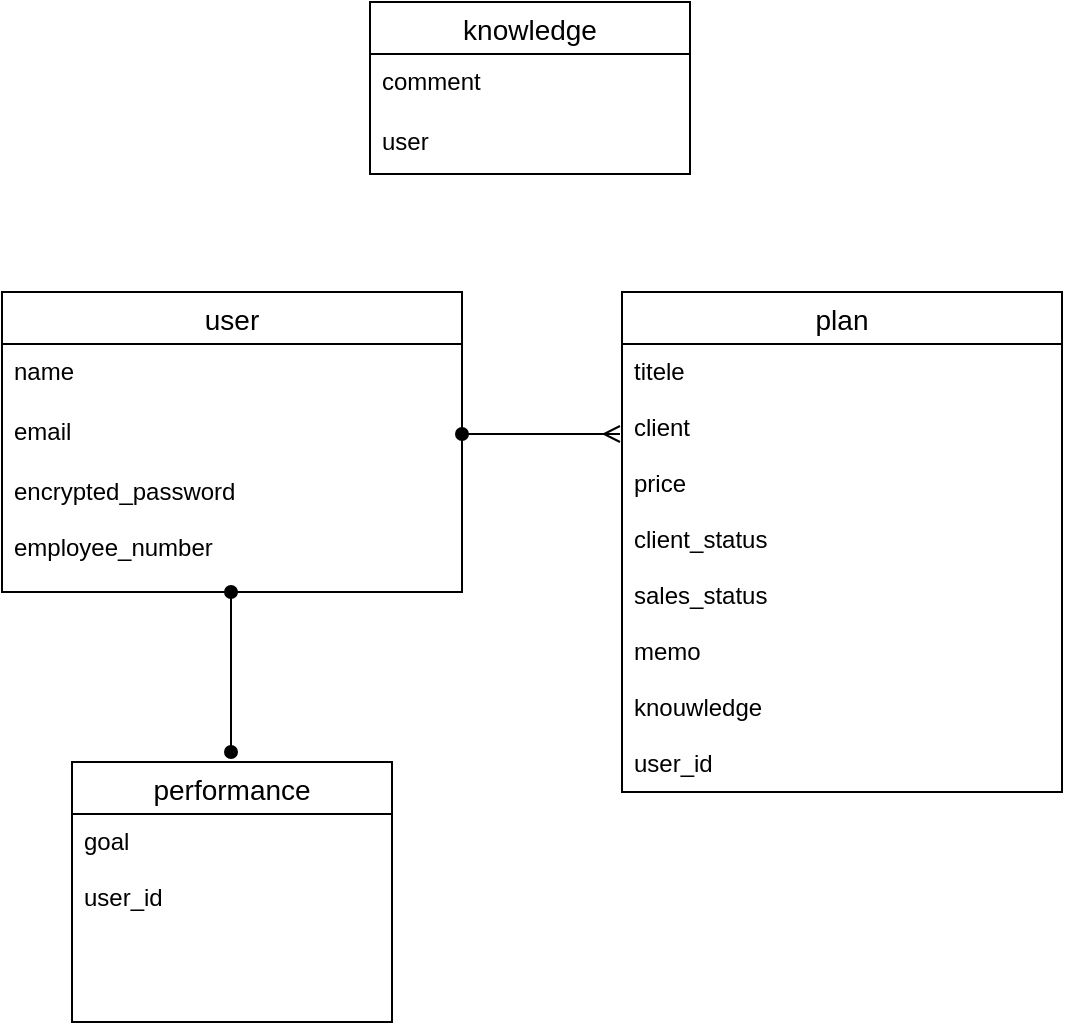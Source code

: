 <mxfile version="13.10.0" type="embed">
    <diagram id="M1hN4snIefIKCMNDen2x" name="ページ1">
        <mxGraphModel dx="626" dy="488" grid="1" gridSize="10" guides="1" tooltips="1" connect="1" arrows="1" fold="1" page="1" pageScale="1" pageWidth="827" pageHeight="1169" math="0" shadow="0">
            <root>
                <mxCell id="0"/>
                <mxCell id="1" parent="0"/>
                <mxCell id="2" value="user" style="swimlane;fontStyle=0;childLayout=stackLayout;horizontal=1;startSize=26;horizontalStack=0;resizeParent=1;resizeParentMax=0;resizeLast=0;collapsible=1;marginBottom=0;align=center;fontSize=14;" parent="1" vertex="1">
                    <mxGeometry x="70" y="155" width="230" height="150" as="geometry"/>
                </mxCell>
                <mxCell id="3" value="name&#10;" style="text;strokeColor=none;fillColor=none;spacingLeft=4;spacingRight=4;overflow=hidden;rotatable=0;points=[[0,0.5],[1,0.5]];portConstraint=eastwest;fontSize=12;" parent="2" vertex="1">
                    <mxGeometry y="26" width="230" height="30" as="geometry"/>
                </mxCell>
                <mxCell id="4" value="email&#10;" style="text;strokeColor=none;fillColor=none;spacingLeft=4;spacingRight=4;overflow=hidden;rotatable=0;points=[[0,0.5],[1,0.5]];portConstraint=eastwest;fontSize=12;" parent="2" vertex="1">
                    <mxGeometry y="56" width="230" height="30" as="geometry"/>
                </mxCell>
                <mxCell id="5" value="encrypted_password&#10;&#10;employee_number" style="text;strokeColor=none;fillColor=none;spacingLeft=4;spacingRight=4;overflow=hidden;rotatable=0;points=[[0,0.5],[1,0.5]];portConstraint=eastwest;fontSize=12;" parent="2" vertex="1">
                    <mxGeometry y="86" width="230" height="64" as="geometry"/>
                </mxCell>
                <mxCell id="4uDSaxvsAiIuYx3KCg1H-27" value="" style="endArrow=oval;html=1;rounded=0;endFill=1;startArrow=oval;startFill=1;" parent="2" edge="1">
                    <mxGeometry relative="1" as="geometry">
                        <mxPoint x="114.5" y="150" as="sourcePoint"/>
                        <mxPoint x="114.5" y="230" as="targetPoint"/>
                        <Array as="points"/>
                    </mxGeometry>
                </mxCell>
                <mxCell id="6" value="plan" style="swimlane;fontStyle=0;childLayout=stackLayout;horizontal=1;startSize=26;horizontalStack=0;resizeParent=1;resizeParentMax=0;resizeLast=0;collapsible=1;marginBottom=0;align=center;fontSize=14;" parent="1" vertex="1">
                    <mxGeometry x="380" y="155" width="220" height="250" as="geometry"/>
                </mxCell>
                <mxCell id="7" value="titele&#10;&#10;client&#10;&#10;price&#10;&#10;client_status&#10;&#10;sales_status&#10;&#10;memo&#10;&#10;knouwledge&#10;&#10;user_id&#10;" style="text;strokeColor=none;fillColor=none;spacingLeft=4;spacingRight=4;overflow=hidden;rotatable=0;points=[[0,0.5],[1,0.5]];portConstraint=eastwest;fontSize=12;" parent="6" vertex="1">
                    <mxGeometry y="26" width="220" height="224" as="geometry"/>
                </mxCell>
                <mxCell id="10" value="performance" style="swimlane;fontStyle=0;childLayout=stackLayout;horizontal=1;startSize=26;horizontalStack=0;resizeParent=1;resizeParentMax=0;resizeLast=0;collapsible=1;marginBottom=0;align=center;fontSize=14;" parent="1" vertex="1">
                    <mxGeometry x="105" y="390" width="160" height="130" as="geometry"/>
                </mxCell>
                <mxCell id="11" value="goal&#10;&#10;user_id&#10;" style="text;strokeColor=none;fillColor=none;spacingLeft=4;spacingRight=4;overflow=hidden;rotatable=0;points=[[0,0.5],[1,0.5]];portConstraint=eastwest;fontSize=12;" parent="10" vertex="1">
                    <mxGeometry y="26" width="160" height="104" as="geometry"/>
                </mxCell>
                <mxCell id="4uDSaxvsAiIuYx3KCg1H-26" style="rounded=0;orthogonalLoop=1;jettySize=auto;html=1;exitX=1;exitY=0.5;exitDx=0;exitDy=0;startArrow=oval;startFill=1;endArrow=ERmany;endFill=0;" parent="1" source="4" edge="1">
                    <mxGeometry relative="1" as="geometry">
                        <mxPoint x="379" y="226" as="targetPoint"/>
                    </mxGeometry>
                </mxCell>
                <mxCell id="26" value="knowledge" style="swimlane;fontStyle=0;childLayout=stackLayout;horizontal=1;startSize=26;horizontalStack=0;resizeParent=1;resizeParentMax=0;resizeLast=0;collapsible=1;marginBottom=0;align=center;fontSize=14;" parent="1" vertex="1">
                    <mxGeometry x="254" y="10" width="160" height="86" as="geometry"/>
                </mxCell>
                <mxCell id="28" value="comment" style="text;strokeColor=none;fillColor=none;spacingLeft=4;spacingRight=4;overflow=hidden;rotatable=0;points=[[0,0.5],[1,0.5]];portConstraint=eastwest;fontSize=12;" parent="26" vertex="1">
                    <mxGeometry y="26" width="160" height="30" as="geometry"/>
                </mxCell>
                <mxCell id="29" value="user" style="text;strokeColor=none;fillColor=none;spacingLeft=4;spacingRight=4;overflow=hidden;rotatable=0;points=[[0,0.5],[1,0.5]];portConstraint=eastwest;fontSize=12;" parent="26" vertex="1">
                    <mxGeometry y="56" width="160" height="30" as="geometry"/>
                </mxCell>
            </root>
        </mxGraphModel>
    </diagram>
</mxfile>